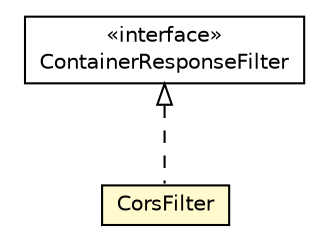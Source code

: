 #!/usr/local/bin/dot
#
# Class diagram 
# Generated by UMLGraph version R5_6-24-gf6e263 (http://www.umlgraph.org/)
#

digraph G {
	edge [fontname="Helvetica",fontsize=10,labelfontname="Helvetica",labelfontsize=10];
	node [fontname="Helvetica",fontsize=10,shape=plaintext];
	nodesep=0.25;
	ranksep=0.5;
	// net.trajano.doxdb.rest.CorsFilter
	c577 [label=<<table title="net.trajano.doxdb.rest.CorsFilter" border="0" cellborder="1" cellspacing="0" cellpadding="2" port="p" bgcolor="lemonChiffon" href="./CorsFilter.html">
		<tr><td><table border="0" cellspacing="0" cellpadding="1">
<tr><td align="center" balign="center"> CorsFilter </td></tr>
		</table></td></tr>
		</table>>, URL="./CorsFilter.html", fontname="Helvetica", fontcolor="black", fontsize=10.0];
	//net.trajano.doxdb.rest.CorsFilter implements javax.ws.rs.container.ContainerResponseFilter
	c596:p -> c577:p [dir=back,arrowtail=empty,style=dashed];
	// javax.ws.rs.container.ContainerResponseFilter
	c596 [label=<<table title="javax.ws.rs.container.ContainerResponseFilter" border="0" cellborder="1" cellspacing="0" cellpadding="2" port="p" href="http://java.sun.com/j2se/1.4.2/docs/api/javax/ws/rs/container/ContainerResponseFilter.html">
		<tr><td><table border="0" cellspacing="0" cellpadding="1">
<tr><td align="center" balign="center"> &#171;interface&#187; </td></tr>
<tr><td align="center" balign="center"> ContainerResponseFilter </td></tr>
		</table></td></tr>
		</table>>, URL="http://java.sun.com/j2se/1.4.2/docs/api/javax/ws/rs/container/ContainerResponseFilter.html", fontname="Helvetica", fontcolor="black", fontsize=10.0];
}

